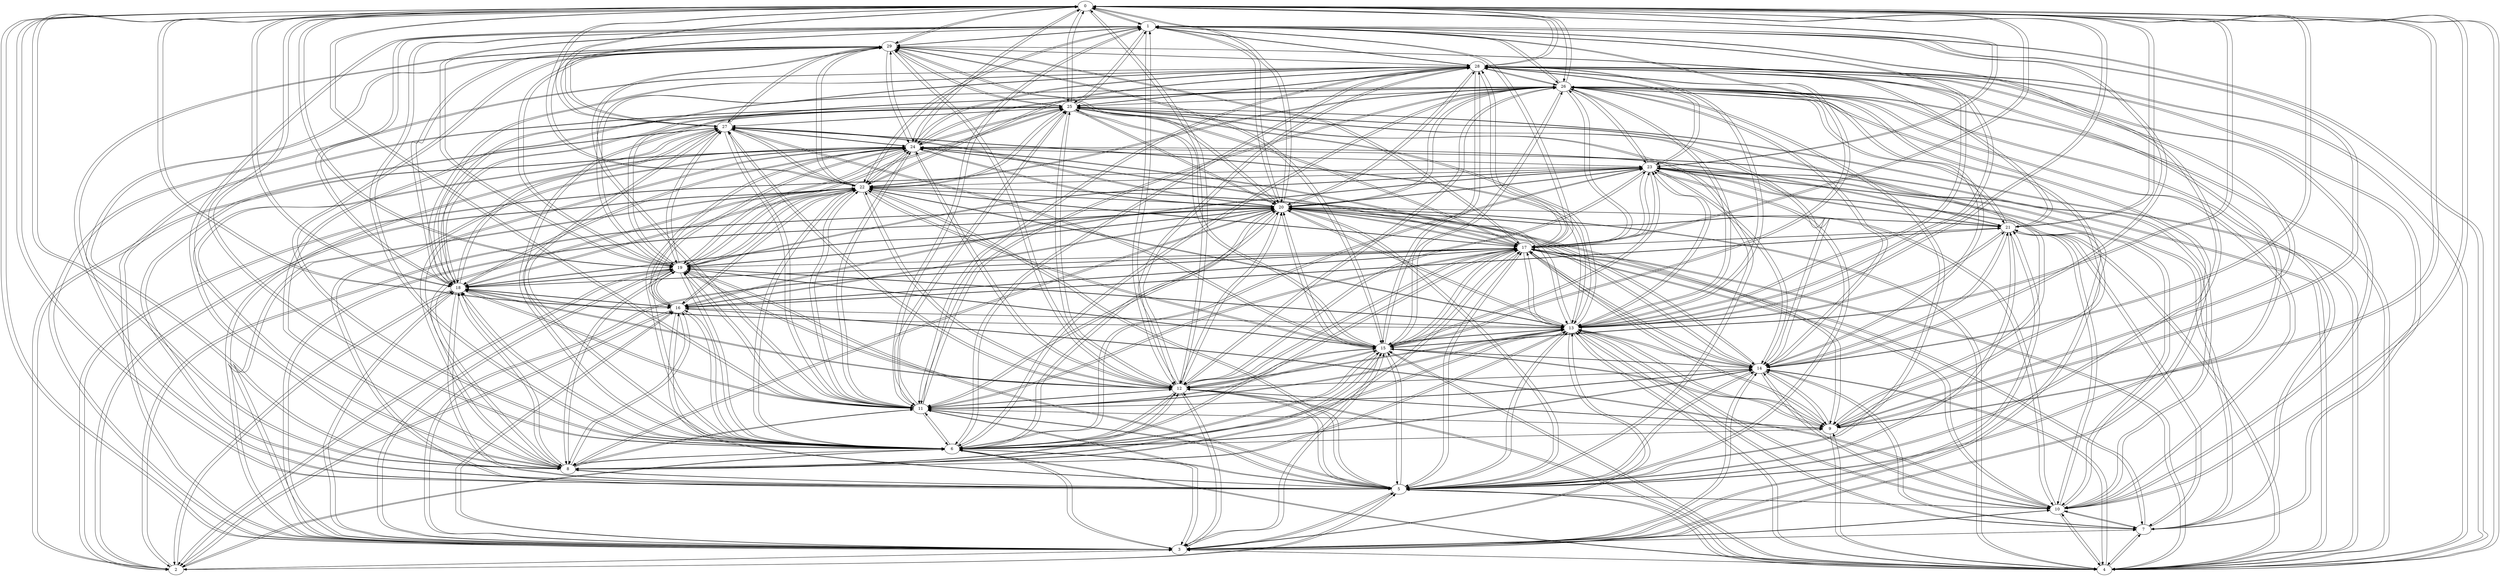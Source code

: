 digraph my_graph {
0 [label=0]
1 [label=1]
2 [label=2]
3 [label=3]
4 [label=4]
5 [label=5]
6 [label=6]
7 [label=7]
8 [label=8]
9 [label=9]
10 [label=10]
11 [label=11]
12 [label=12]
13 [label=13]
14 [label=14]
15 [label=15]
16 [label=16]
17 [label=17]
18 [label=18]
19 [label=19]
20 [label=20]
21 [label=21]
22 [label=22]
23 [label=23]
24 [label=24]
25 [label=25]
26 [label=26]
27 [label=27]
28 [label=28]
29 [label=29]
0->1
0->3
0->4
0->5
0->6
0->8
0->9
0->10
0->11
0->12
0->13
0->14
0->15
0->16
0->17
0->18
0->19
0->20
0->21
0->22
0->23
0->24
0->25
0->26
0->27
0->28
0->29
1->0
1->4
1->5
1->6
1->8
1->9
1->11
1->12
1->13
1->14
1->15
1->17
1->18
1->19
1->20
1->22
1->25
1->26
1->27
1->28
1->29
2->3
2->5
2->6
2->16
2->18
2->19
2->20
2->22
2->23
2->24
3->0
3->2
3->4
3->5
3->6
3->7
3->10
3->11
3->12
3->13
3->14
3->15
3->16
3->17
3->18
3->19
3->20
3->21
3->22
3->23
3->24
3->25
3->26
3->28
4->0
4->1
4->3
4->5
4->6
4->7
4->9
4->10
4->12
4->13
4->14
4->15
4->17
4->20
4->21
4->23
4->25
4->26
4->28
5->0
5->1
5->2
5->3
5->4
5->6
5->8
5->10
5->11
5->12
5->13
5->14
5->15
5->16
5->17
5->18
5->19
5->20
5->21
5->22
5->23
5->24
5->25
5->26
5->27
5->28
5->29
6->0
6->1
6->2
6->3
6->4
6->5
6->8
6->9
6->11
6->12
6->13
6->14
6->15
6->16
6->17
6->18
6->19
6->20
6->22
6->23
6->24
6->25
6->26
6->27
6->28
6->29
7->3
7->4
7->10
7->13
7->14
7->17
7->21
7->23
7->26
7->28
8->0
8->1
8->5
8->6
8->11
8->12
8->13
8->15
8->16
8->17
8->18
8->19
8->20
8->22
8->24
8->25
8->27
8->29
9->0
9->1
9->4
9->6
9->11
9->12
9->13
9->14
9->15
9->17
9->20
9->25
9->26
9->28
10->0
10->3
10->4
10->5
10->7
10->13
10->14
10->16
10->17
10->20
10->21
10->23
10->24
10->26
10->28
11->0
11->1
11->3
11->5
11->6
11->8
11->9
11->12
11->13
11->14
11->15
11->17
11->18
11->19
11->20
11->22
11->24
11->25
11->26
11->27
11->28
11->29
12->0
12->1
12->3
12->4
12->5
12->6
12->8
12->9
12->11
12->13
12->14
12->15
12->17
12->18
12->19
12->20
12->22
12->23
12->24
12->25
12->26
12->27
12->28
12->29
13->0
13->1
13->3
13->4
13->5
13->6
13->7
13->8
13->9
13->10
13->11
13->12
13->14
13->15
13->16
13->17
13->18
13->19
13->20
13->21
13->22
13->23
13->24
13->25
13->26
13->27
13->28
13->29
14->0
14->1
14->3
14->4
14->5
14->6
14->7
14->9
14->10
14->11
14->12
14->13
14->15
14->17
14->20
14->21
14->22
14->23
14->25
14->26
14->28
15->0
15->1
15->3
15->4
15->5
15->6
15->8
15->9
15->11
15->12
15->13
15->14
15->17
15->19
15->20
15->22
15->23
15->25
15->26
15->27
15->28
15->29
16->0
16->2
16->3
16->5
16->6
16->8
16->10
16->13
16->17
16->18
16->19
16->20
16->21
16->22
16->23
16->24
17->0
17->1
17->3
17->4
17->5
17->6
17->7
17->8
17->9
17->10
17->11
17->12
17->13
17->14
17->15
17->16
17->18
17->19
17->20
17->21
17->22
17->23
17->24
17->25
17->26
17->28
17->29
18->0
18->1
18->2
18->3
18->5
18->6
18->8
18->11
18->12
18->13
18->16
18->17
18->19
18->20
18->22
18->24
18->25
18->26
18->27
18->28
18->29
19->0
19->1
19->2
19->3
19->5
19->6
19->8
19->11
19->12
19->13
19->15
19->16
19->17
19->18
19->20
19->22
19->23
19->24
19->25
19->26
19->27
19->28
19->29
20->0
20->1
20->2
20->3
20->4
20->5
20->6
20->8
20->9
20->10
20->11
20->12
20->13
20->14
20->15
20->16
20->17
20->18
20->19
20->21
20->22
20->23
20->24
20->25
20->26
20->27
20->28
20->29
21->0
21->3
21->4
21->5
21->7
21->10
21->13
21->14
21->16
21->17
21->20
21->23
21->24
21->26
21->28
22->0
22->1
22->2
22->3
22->5
22->6
22->8
22->11
22->12
22->13
22->14
22->15
22->16
22->17
22->18
22->19
22->20
22->23
22->24
22->25
22->26
22->27
22->28
22->29
23->0
23->2
23->3
23->4
23->5
23->6
23->7
23->10
23->12
23->13
23->14
23->15
23->16
23->17
23->19
23->20
23->21
23->22
23->24
23->26
23->28
24->0
24->2
24->3
24->5
24->6
24->8
24->10
24->11
24->12
24->13
24->16
24->17
24->18
24->19
24->20
24->21
24->22
24->23
24->25
24->26
24->27
24->28
24->29
25->0
25->1
25->3
25->4
25->5
25->6
25->8
25->9
25->11
25->12
25->13
25->14
25->15
25->17
25->18
25->19
25->20
25->22
25->24
25->26
25->27
25->28
25->29
26->0
26->1
26->3
26->4
26->5
26->6
26->7
26->9
26->10
26->11
26->12
26->13
26->14
26->15
26->17
26->18
26->19
26->20
26->21
26->22
26->23
26->24
26->25
26->28
27->0
27->1
27->5
27->6
27->8
27->11
27->12
27->13
27->15
27->18
27->19
27->20
27->22
27->24
27->25
27->29
28->0
28->1
28->3
28->4
28->5
28->6
28->7
28->9
28->10
28->11
28->12
28->13
28->14
28->15
28->17
28->18
28->19
28->20
28->21
28->22
28->23
28->24
28->25
28->26
28->29
29->0
29->1
29->5
29->6
29->8
29->11
29->12
29->13
29->15
29->17
29->18
29->19
29->20
29->22
29->24
29->25
29->27
29->28
}